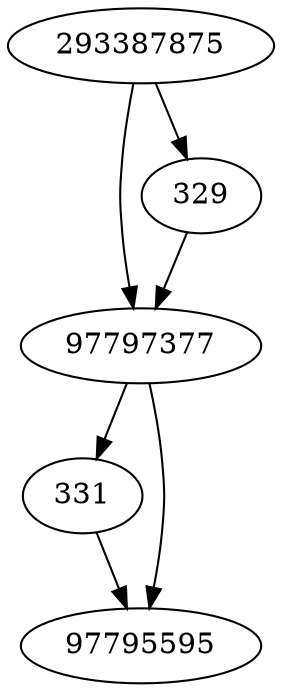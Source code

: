strict digraph  {
97797377;
293387875;
329;
331;
97795595;
97797377 -> 97795595;
97797377 -> 331;
293387875 -> 97797377;
293387875 -> 329;
329 -> 97797377;
331 -> 97795595;
}
